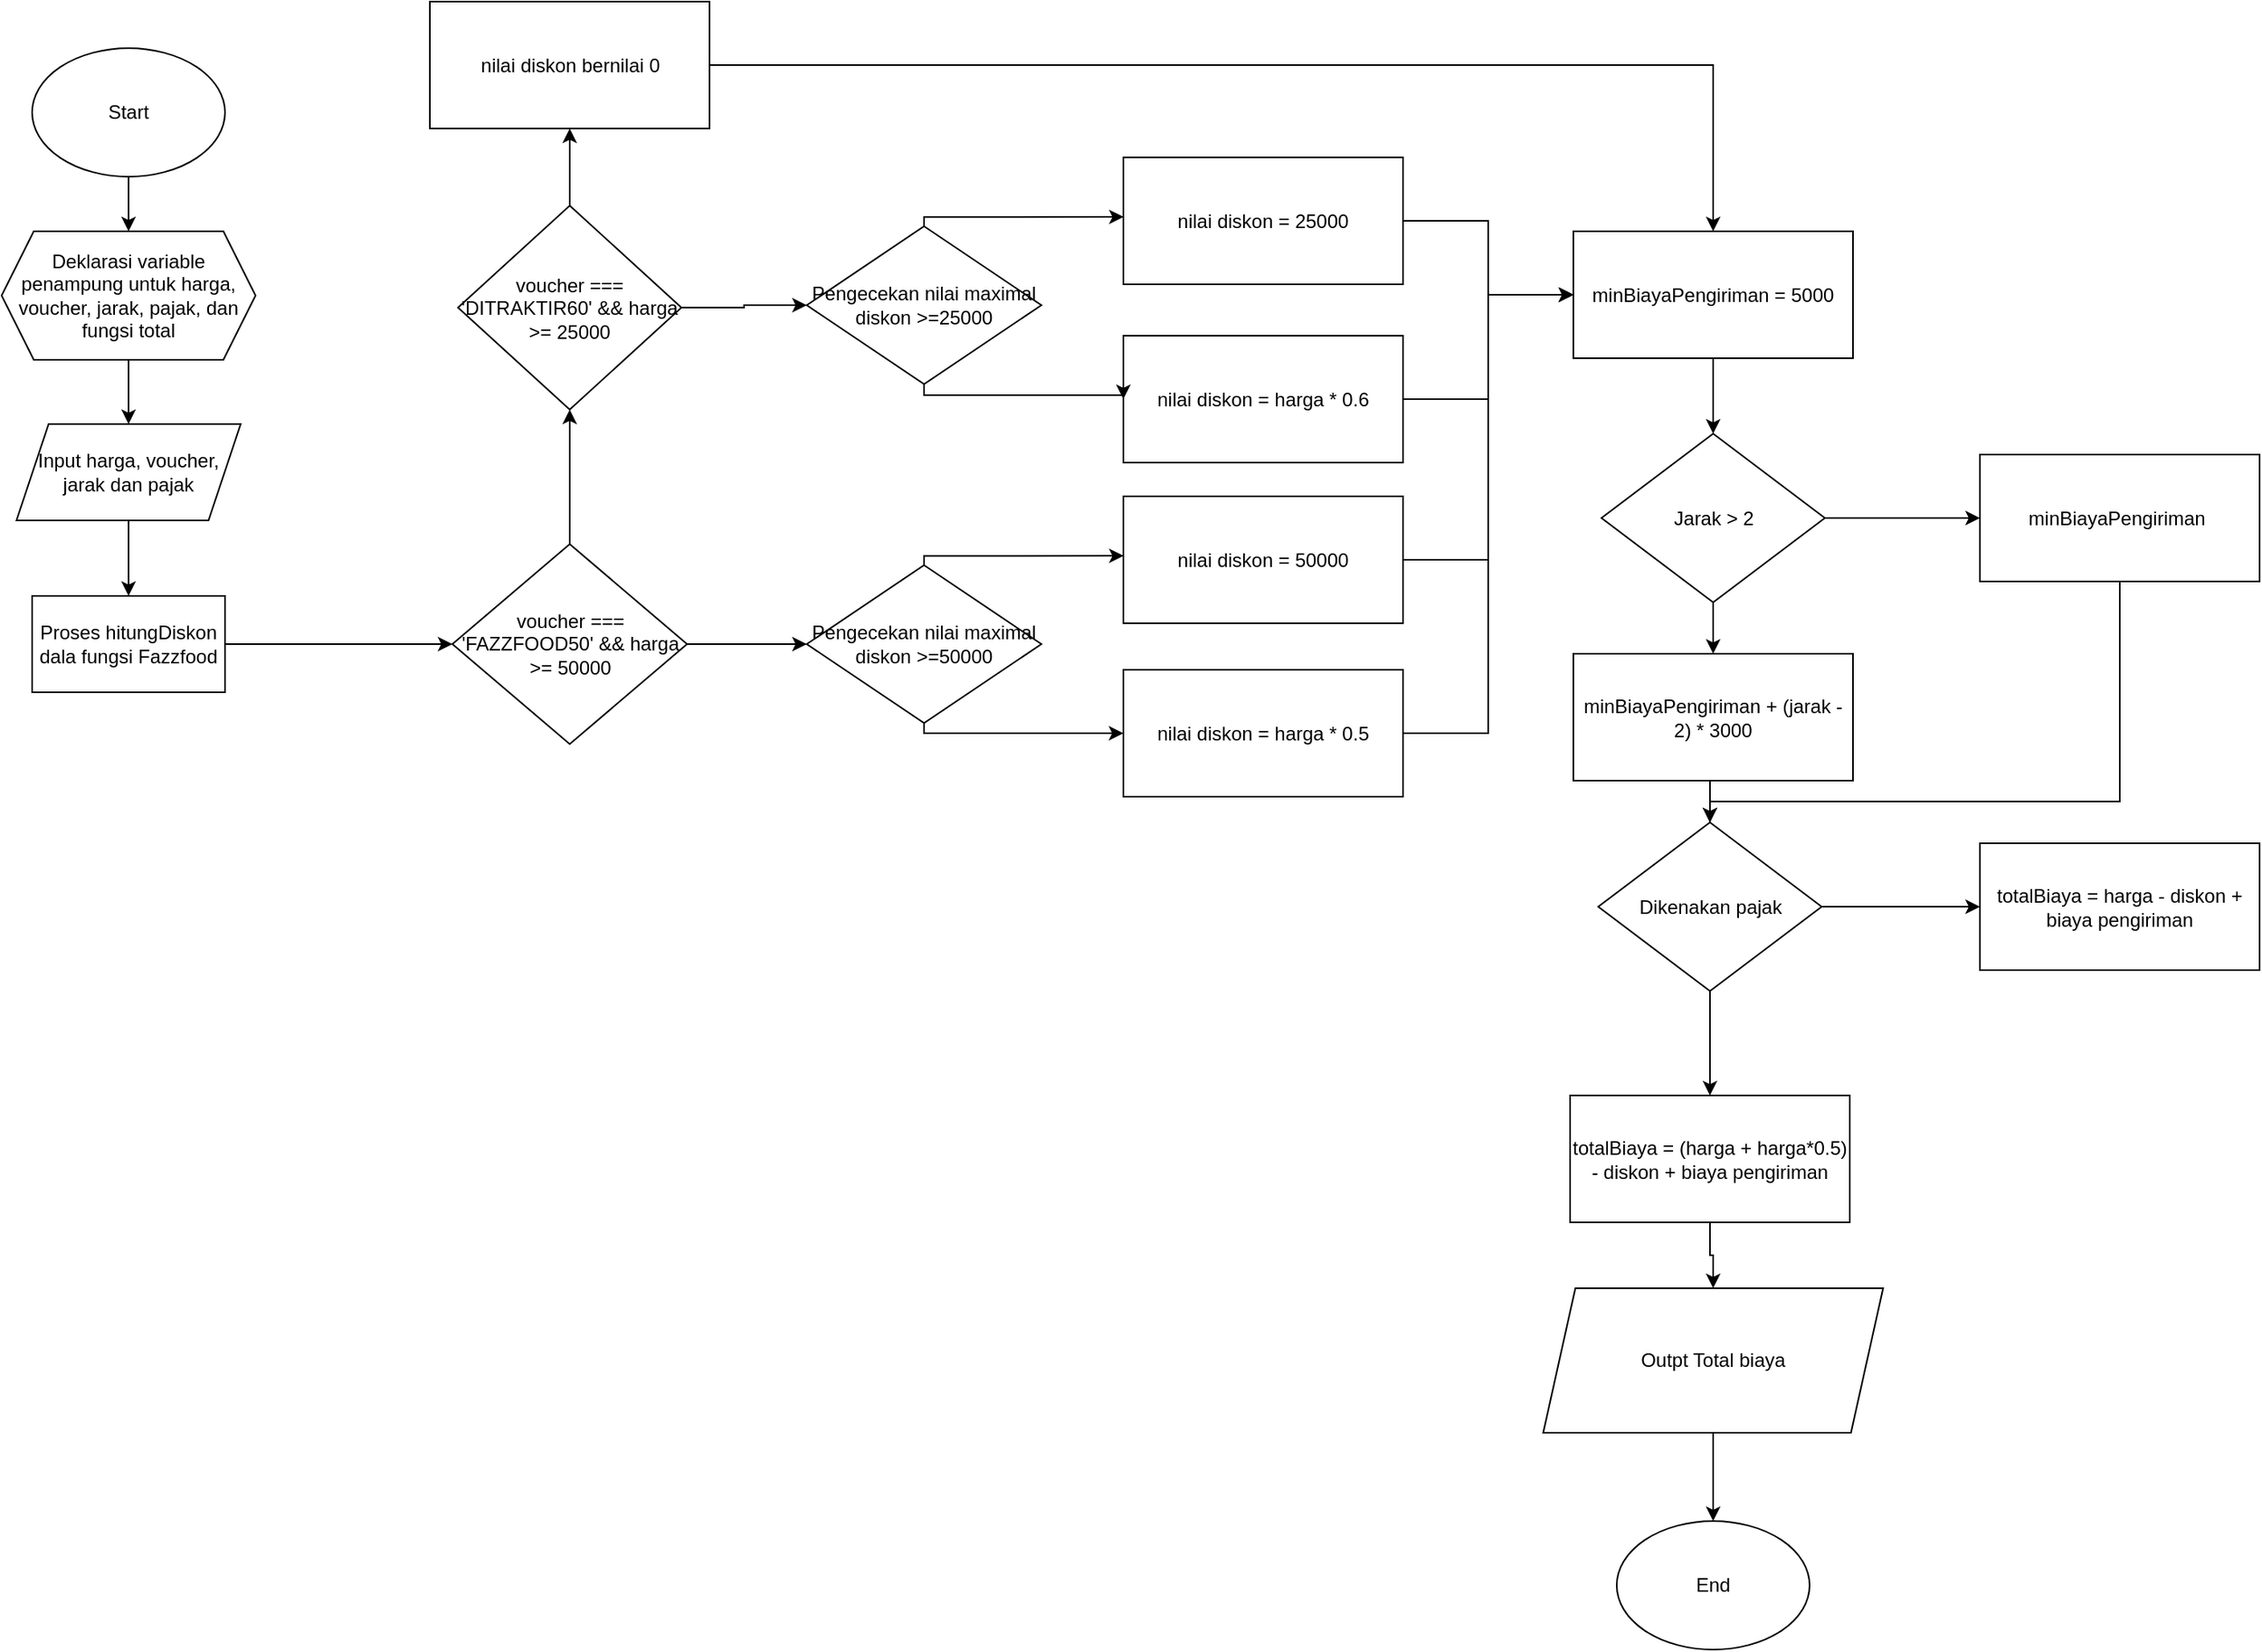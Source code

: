 <mxfile version="24.3.1" type="github">
  <diagram name="Page-1" id="Uo2u7tEG_lrzLejc6Ttq">
    <mxGraphModel dx="2836" dy="858" grid="0" gridSize="10" guides="1" tooltips="1" connect="1" arrows="1" fold="1" page="0" pageScale="1" pageWidth="850" pageHeight="1100" math="0" shadow="0">
      <root>
        <mxCell id="0" />
        <mxCell id="1" parent="0" />
        <mxCell id="35b_0dzXBRFAwwr3QzYx-32" style="edgeStyle=orthogonalEdgeStyle;rounded=0;orthogonalLoop=1;jettySize=auto;html=1;exitX=0.5;exitY=1;exitDx=0;exitDy=0;entryX=0.5;entryY=0;entryDx=0;entryDy=0;" edge="1" parent="1" source="rYIxd7MZFAvHpRsqJdDO-1" target="35b_0dzXBRFAwwr3QzYx-2">
          <mxGeometry relative="1" as="geometry" />
        </mxCell>
        <mxCell id="rYIxd7MZFAvHpRsqJdDO-1" value="Start" style="ellipse;whiteSpace=wrap;html=1;" parent="1" vertex="1">
          <mxGeometry x="-633" y="81" width="120" height="80" as="geometry" />
        </mxCell>
        <mxCell id="35b_0dzXBRFAwwr3QzYx-34" style="edgeStyle=orthogonalEdgeStyle;rounded=0;orthogonalLoop=1;jettySize=auto;html=1;exitX=0.5;exitY=1;exitDx=0;exitDy=0;entryX=0.5;entryY=0;entryDx=0;entryDy=0;" edge="1" parent="1" source="rYIxd7MZFAvHpRsqJdDO-2" target="35b_0dzXBRFAwwr3QzYx-3">
          <mxGeometry relative="1" as="geometry" />
        </mxCell>
        <mxCell id="rYIxd7MZFAvHpRsqJdDO-2" value="Input harga, voucher, jarak dan pajak" style="shape=parallelogram;perimeter=parallelogramPerimeter;whiteSpace=wrap;html=1;fixedSize=1;" parent="1" vertex="1">
          <mxGeometry x="-642.75" y="315" width="139.5" height="60" as="geometry" />
        </mxCell>
        <mxCell id="35b_0dzXBRFAwwr3QzYx-33" style="edgeStyle=orthogonalEdgeStyle;rounded=0;orthogonalLoop=1;jettySize=auto;html=1;exitX=0.5;exitY=1;exitDx=0;exitDy=0;entryX=0.5;entryY=0;entryDx=0;entryDy=0;" edge="1" parent="1" source="35b_0dzXBRFAwwr3QzYx-2" target="rYIxd7MZFAvHpRsqJdDO-2">
          <mxGeometry relative="1" as="geometry" />
        </mxCell>
        <mxCell id="35b_0dzXBRFAwwr3QzYx-2" value="Deklarasi variable penampung untuk harga, voucher, jarak, pajak, dan fungsi total" style="shape=hexagon;perimeter=hexagonPerimeter2;whiteSpace=wrap;html=1;fixedSize=1;" vertex="1" parent="1">
          <mxGeometry x="-652" y="195" width="158" height="80" as="geometry" />
        </mxCell>
        <mxCell id="35b_0dzXBRFAwwr3QzYx-35" style="edgeStyle=orthogonalEdgeStyle;rounded=0;orthogonalLoop=1;jettySize=auto;html=1;exitX=1;exitY=0.5;exitDx=0;exitDy=0;entryX=0;entryY=0.5;entryDx=0;entryDy=0;" edge="1" parent="1" source="35b_0dzXBRFAwwr3QzYx-3" target="35b_0dzXBRFAwwr3QzYx-7">
          <mxGeometry relative="1" as="geometry" />
        </mxCell>
        <mxCell id="35b_0dzXBRFAwwr3QzYx-3" value="Proses hitungDiskon dala fungsi Fazzfood" style="rounded=0;whiteSpace=wrap;html=1;" vertex="1" parent="1">
          <mxGeometry x="-633" y="422" width="120" height="60" as="geometry" />
        </mxCell>
        <mxCell id="35b_0dzXBRFAwwr3QzYx-37" style="edgeStyle=orthogonalEdgeStyle;rounded=0;orthogonalLoop=1;jettySize=auto;html=1;exitX=0.5;exitY=0;exitDx=0;exitDy=0;entryX=0.5;entryY=1;entryDx=0;entryDy=0;" edge="1" parent="1" source="35b_0dzXBRFAwwr3QzYx-4" target="35b_0dzXBRFAwwr3QzYx-8">
          <mxGeometry relative="1" as="geometry" />
        </mxCell>
        <mxCell id="35b_0dzXBRFAwwr3QzYx-47" style="edgeStyle=orthogonalEdgeStyle;rounded=0;orthogonalLoop=1;jettySize=auto;html=1;exitX=1;exitY=0.5;exitDx=0;exitDy=0;entryX=0;entryY=0.5;entryDx=0;entryDy=0;" edge="1" parent="1" source="35b_0dzXBRFAwwr3QzYx-4" target="35b_0dzXBRFAwwr3QzYx-45">
          <mxGeometry relative="1" as="geometry" />
        </mxCell>
        <mxCell id="35b_0dzXBRFAwwr3QzYx-4" value="voucher === &#39;DITRAKTIR60&#39; &amp;amp;&amp;amp; harga &amp;gt;= 25000" style="rhombus;whiteSpace=wrap;html=1;" vertex="1" parent="1">
          <mxGeometry x="-368" y="179" width="139" height="127" as="geometry" />
        </mxCell>
        <mxCell id="35b_0dzXBRFAwwr3QzYx-36" style="edgeStyle=orthogonalEdgeStyle;rounded=0;orthogonalLoop=1;jettySize=auto;html=1;exitX=0.5;exitY=0;exitDx=0;exitDy=0;entryX=0.5;entryY=1;entryDx=0;entryDy=0;" edge="1" parent="1" source="35b_0dzXBRFAwwr3QzYx-7" target="35b_0dzXBRFAwwr3QzYx-4">
          <mxGeometry relative="1" as="geometry" />
        </mxCell>
        <mxCell id="35b_0dzXBRFAwwr3QzYx-38" style="edgeStyle=orthogonalEdgeStyle;rounded=0;orthogonalLoop=1;jettySize=auto;html=1;exitX=1;exitY=0.5;exitDx=0;exitDy=0;entryX=0;entryY=0.5;entryDx=0;entryDy=0;" edge="1" parent="1" source="35b_0dzXBRFAwwr3QzYx-7" target="35b_0dzXBRFAwwr3QzYx-26">
          <mxGeometry relative="1" as="geometry" />
        </mxCell>
        <mxCell id="35b_0dzXBRFAwwr3QzYx-7" value="voucher === &#39;FAZZFOOD50&#39; &amp;amp;&amp;amp; harga &amp;gt;= 50000" style="rhombus;whiteSpace=wrap;html=1;" vertex="1" parent="1">
          <mxGeometry x="-371.5" y="389.75" width="146" height="124.5" as="geometry" />
        </mxCell>
        <mxCell id="35b_0dzXBRFAwwr3QzYx-53" style="edgeStyle=orthogonalEdgeStyle;rounded=0;orthogonalLoop=1;jettySize=auto;html=1;exitX=1;exitY=0.5;exitDx=0;exitDy=0;" edge="1" parent="1" source="35b_0dzXBRFAwwr3QzYx-8" target="35b_0dzXBRFAwwr3QzYx-14">
          <mxGeometry relative="1" as="geometry" />
        </mxCell>
        <mxCell id="35b_0dzXBRFAwwr3QzYx-8" value="nilai diskon bernilai 0" style="rounded=0;whiteSpace=wrap;html=1;" vertex="1" parent="1">
          <mxGeometry x="-385.5" y="52" width="174" height="79" as="geometry" />
        </mxCell>
        <mxCell id="35b_0dzXBRFAwwr3QzYx-58" style="edgeStyle=orthogonalEdgeStyle;rounded=0;orthogonalLoop=1;jettySize=auto;html=1;exitX=1;exitY=0.5;exitDx=0;exitDy=0;entryX=0;entryY=0.5;entryDx=0;entryDy=0;" edge="1" parent="1" source="35b_0dzXBRFAwwr3QzYx-9" target="35b_0dzXBRFAwwr3QzYx-14">
          <mxGeometry relative="1" as="geometry" />
        </mxCell>
        <mxCell id="35b_0dzXBRFAwwr3QzYx-9" value="nilai diskon = 50000" style="rounded=0;whiteSpace=wrap;html=1;" vertex="1" parent="1">
          <mxGeometry x="46" y="360" width="174" height="79" as="geometry" />
        </mxCell>
        <mxCell id="35b_0dzXBRFAwwr3QzYx-59" style="edgeStyle=orthogonalEdgeStyle;rounded=0;orthogonalLoop=1;jettySize=auto;html=1;exitX=1;exitY=0.5;exitDx=0;exitDy=0;entryX=0;entryY=0.5;entryDx=0;entryDy=0;" edge="1" parent="1" source="35b_0dzXBRFAwwr3QzYx-10" target="35b_0dzXBRFAwwr3QzYx-14">
          <mxGeometry relative="1" as="geometry" />
        </mxCell>
        <mxCell id="35b_0dzXBRFAwwr3QzYx-10" value="nilai diskon = harga * 0.5" style="rounded=0;whiteSpace=wrap;html=1;" vertex="1" parent="1">
          <mxGeometry x="46" y="468" width="174" height="79" as="geometry" />
        </mxCell>
        <mxCell id="35b_0dzXBRFAwwr3QzYx-60" style="edgeStyle=orthogonalEdgeStyle;rounded=0;orthogonalLoop=1;jettySize=auto;html=1;exitX=0.5;exitY=1;exitDx=0;exitDy=0;entryX=0.5;entryY=0;entryDx=0;entryDy=0;" edge="1" parent="1" source="35b_0dzXBRFAwwr3QzYx-14" target="35b_0dzXBRFAwwr3QzYx-52">
          <mxGeometry relative="1" as="geometry" />
        </mxCell>
        <mxCell id="35b_0dzXBRFAwwr3QzYx-14" value="minBiayaPengiriman = 5000" style="rounded=0;whiteSpace=wrap;html=1;" vertex="1" parent="1">
          <mxGeometry x="326" y="195" width="174" height="79" as="geometry" />
        </mxCell>
        <mxCell id="35b_0dzXBRFAwwr3QzYx-67" style="edgeStyle=orthogonalEdgeStyle;rounded=0;orthogonalLoop=1;jettySize=auto;html=1;exitX=1;exitY=0.5;exitDx=0;exitDy=0;entryX=0;entryY=0.5;entryDx=0;entryDy=0;" edge="1" parent="1" source="35b_0dzXBRFAwwr3QzYx-15" target="35b_0dzXBRFAwwr3QzYx-16">
          <mxGeometry relative="1" as="geometry" />
        </mxCell>
        <mxCell id="35b_0dzXBRFAwwr3QzYx-68" style="edgeStyle=orthogonalEdgeStyle;rounded=0;orthogonalLoop=1;jettySize=auto;html=1;exitX=0.5;exitY=1;exitDx=0;exitDy=0;entryX=0.5;entryY=0;entryDx=0;entryDy=0;" edge="1" parent="1" source="35b_0dzXBRFAwwr3QzYx-15" target="35b_0dzXBRFAwwr3QzYx-17">
          <mxGeometry relative="1" as="geometry" />
        </mxCell>
        <mxCell id="35b_0dzXBRFAwwr3QzYx-15" value="Dikenakan pajak" style="rhombus;whiteSpace=wrap;html=1;" vertex="1" parent="1">
          <mxGeometry x="341.5" y="563" width="139" height="105" as="geometry" />
        </mxCell>
        <mxCell id="35b_0dzXBRFAwwr3QzYx-16" value="totalBiaya = harga - diskon + biaya pengiriman" style="rounded=0;whiteSpace=wrap;html=1;" vertex="1" parent="1">
          <mxGeometry x="579" y="576" width="174" height="79" as="geometry" />
        </mxCell>
        <mxCell id="35b_0dzXBRFAwwr3QzYx-69" style="edgeStyle=orthogonalEdgeStyle;rounded=0;orthogonalLoop=1;jettySize=auto;html=1;exitX=0.5;exitY=1;exitDx=0;exitDy=0;entryX=0.5;entryY=0;entryDx=0;entryDy=0;" edge="1" parent="1" source="35b_0dzXBRFAwwr3QzYx-17" target="35b_0dzXBRFAwwr3QzYx-22">
          <mxGeometry relative="1" as="geometry" />
        </mxCell>
        <mxCell id="35b_0dzXBRFAwwr3QzYx-17" value="totalBiaya = (harga + harga*0.5) - diskon + biaya pengiriman" style="rounded=0;whiteSpace=wrap;html=1;" vertex="1" parent="1">
          <mxGeometry x="324" y="733" width="174" height="79" as="geometry" />
        </mxCell>
        <mxCell id="35b_0dzXBRFAwwr3QzYx-70" style="edgeStyle=orthogonalEdgeStyle;rounded=0;orthogonalLoop=1;jettySize=auto;html=1;exitX=0.5;exitY=1;exitDx=0;exitDy=0;entryX=0.5;entryY=0;entryDx=0;entryDy=0;" edge="1" parent="1" source="35b_0dzXBRFAwwr3QzYx-22" target="35b_0dzXBRFAwwr3QzYx-23">
          <mxGeometry relative="1" as="geometry" />
        </mxCell>
        <mxCell id="35b_0dzXBRFAwwr3QzYx-22" value="Outpt Total biaya" style="shape=parallelogram;perimeter=parallelogramPerimeter;whiteSpace=wrap;html=1;fixedSize=1;" vertex="1" parent="1">
          <mxGeometry x="307.25" y="853" width="211.5" height="90" as="geometry" />
        </mxCell>
        <mxCell id="35b_0dzXBRFAwwr3QzYx-23" value="End" style="ellipse;whiteSpace=wrap;html=1;" vertex="1" parent="1">
          <mxGeometry x="353" y="998" width="120" height="80" as="geometry" />
        </mxCell>
        <mxCell id="35b_0dzXBRFAwwr3QzYx-40" style="edgeStyle=orthogonalEdgeStyle;rounded=0;orthogonalLoop=1;jettySize=auto;html=1;exitX=0.5;exitY=1;exitDx=0;exitDy=0;entryX=0;entryY=0.5;entryDx=0;entryDy=0;" edge="1" parent="1" source="35b_0dzXBRFAwwr3QzYx-26" target="35b_0dzXBRFAwwr3QzYx-10">
          <mxGeometry relative="1" as="geometry">
            <Array as="points">
              <mxPoint x="-78" y="508" />
            </Array>
          </mxGeometry>
        </mxCell>
        <mxCell id="35b_0dzXBRFAwwr3QzYx-26" value="Pengecekan nilai maximal diskon &amp;gt;=50000" style="rhombus;whiteSpace=wrap;html=1;" vertex="1" parent="1">
          <mxGeometry x="-151" y="402.88" width="146" height="98.25" as="geometry" />
        </mxCell>
        <mxCell id="35b_0dzXBRFAwwr3QzYx-39" style="edgeStyle=orthogonalEdgeStyle;rounded=0;orthogonalLoop=1;jettySize=auto;html=1;exitX=0.5;exitY=0;exitDx=0;exitDy=0;entryX=0.001;entryY=0.469;entryDx=0;entryDy=0;entryPerimeter=0;" edge="1" parent="1" source="35b_0dzXBRFAwwr3QzYx-26" target="35b_0dzXBRFAwwr3QzYx-9">
          <mxGeometry relative="1" as="geometry">
            <Array as="points">
              <mxPoint x="-78" y="397" />
            </Array>
          </mxGeometry>
        </mxCell>
        <mxCell id="35b_0dzXBRFAwwr3QzYx-54" style="edgeStyle=orthogonalEdgeStyle;rounded=0;orthogonalLoop=1;jettySize=auto;html=1;exitX=1;exitY=0.5;exitDx=0;exitDy=0;" edge="1" parent="1" source="35b_0dzXBRFAwwr3QzYx-42" target="35b_0dzXBRFAwwr3QzYx-14">
          <mxGeometry relative="1" as="geometry" />
        </mxCell>
        <mxCell id="35b_0dzXBRFAwwr3QzYx-42" value="nilai diskon = 25000" style="rounded=0;whiteSpace=wrap;html=1;" vertex="1" parent="1">
          <mxGeometry x="46" y="149" width="174" height="79" as="geometry" />
        </mxCell>
        <mxCell id="35b_0dzXBRFAwwr3QzYx-56" style="edgeStyle=orthogonalEdgeStyle;rounded=0;orthogonalLoop=1;jettySize=auto;html=1;exitX=1;exitY=0.5;exitDx=0;exitDy=0;" edge="1" parent="1" source="35b_0dzXBRFAwwr3QzYx-43" target="35b_0dzXBRFAwwr3QzYx-14">
          <mxGeometry relative="1" as="geometry" />
        </mxCell>
        <mxCell id="35b_0dzXBRFAwwr3QzYx-43" value="nilai diskon = harga * 0.6" style="rounded=0;whiteSpace=wrap;html=1;" vertex="1" parent="1">
          <mxGeometry x="46" y="260" width="174" height="79" as="geometry" />
        </mxCell>
        <mxCell id="35b_0dzXBRFAwwr3QzYx-44" style="edgeStyle=orthogonalEdgeStyle;rounded=0;orthogonalLoop=1;jettySize=auto;html=1;exitX=0.5;exitY=1;exitDx=0;exitDy=0;entryX=0;entryY=0.5;entryDx=0;entryDy=0;" edge="1" source="35b_0dzXBRFAwwr3QzYx-45" target="35b_0dzXBRFAwwr3QzYx-43" parent="1">
          <mxGeometry relative="1" as="geometry">
            <Array as="points">
              <mxPoint x="-78" y="297" />
            </Array>
          </mxGeometry>
        </mxCell>
        <mxCell id="35b_0dzXBRFAwwr3QzYx-45" value="Pengecekan nilai maximal diskon &amp;gt;=25000" style="rhombus;whiteSpace=wrap;html=1;" vertex="1" parent="1">
          <mxGeometry x="-151" y="191.88" width="146" height="98.25" as="geometry" />
        </mxCell>
        <mxCell id="35b_0dzXBRFAwwr3QzYx-46" style="edgeStyle=orthogonalEdgeStyle;rounded=0;orthogonalLoop=1;jettySize=auto;html=1;exitX=0.5;exitY=0;exitDx=0;exitDy=0;entryX=0.001;entryY=0.469;entryDx=0;entryDy=0;entryPerimeter=0;" edge="1" source="35b_0dzXBRFAwwr3QzYx-45" target="35b_0dzXBRFAwwr3QzYx-42" parent="1">
          <mxGeometry relative="1" as="geometry">
            <Array as="points">
              <mxPoint x="-78" y="186" />
            </Array>
          </mxGeometry>
        </mxCell>
        <mxCell id="35b_0dzXBRFAwwr3QzYx-62" style="edgeStyle=orthogonalEdgeStyle;rounded=0;orthogonalLoop=1;jettySize=auto;html=1;exitX=1;exitY=0.5;exitDx=0;exitDy=0;entryX=0;entryY=0.5;entryDx=0;entryDy=0;" edge="1" parent="1" source="35b_0dzXBRFAwwr3QzYx-52" target="35b_0dzXBRFAwwr3QzYx-61">
          <mxGeometry relative="1" as="geometry" />
        </mxCell>
        <mxCell id="35b_0dzXBRFAwwr3QzYx-64" style="edgeStyle=orthogonalEdgeStyle;rounded=0;orthogonalLoop=1;jettySize=auto;html=1;exitX=0.5;exitY=1;exitDx=0;exitDy=0;entryX=0.5;entryY=0;entryDx=0;entryDy=0;" edge="1" parent="1" source="35b_0dzXBRFAwwr3QzYx-52" target="35b_0dzXBRFAwwr3QzYx-63">
          <mxGeometry relative="1" as="geometry" />
        </mxCell>
        <mxCell id="35b_0dzXBRFAwwr3QzYx-52" value="Jarak &amp;gt; 2" style="rhombus;whiteSpace=wrap;html=1;" vertex="1" parent="1">
          <mxGeometry x="343.5" y="321" width="139" height="105" as="geometry" />
        </mxCell>
        <mxCell id="35b_0dzXBRFAwwr3QzYx-66" style="edgeStyle=orthogonalEdgeStyle;rounded=0;orthogonalLoop=1;jettySize=auto;html=1;exitX=0.5;exitY=1;exitDx=0;exitDy=0;entryX=0.5;entryY=0;entryDx=0;entryDy=0;" edge="1" parent="1" source="35b_0dzXBRFAwwr3QzYx-61" target="35b_0dzXBRFAwwr3QzYx-15">
          <mxGeometry relative="1" as="geometry">
            <Array as="points">
              <mxPoint x="666" y="550" />
              <mxPoint x="411" y="550" />
            </Array>
          </mxGeometry>
        </mxCell>
        <mxCell id="35b_0dzXBRFAwwr3QzYx-61" value="minBiayaPengiriman&amp;nbsp;" style="rounded=0;whiteSpace=wrap;html=1;" vertex="1" parent="1">
          <mxGeometry x="579" y="334" width="174" height="79" as="geometry" />
        </mxCell>
        <mxCell id="35b_0dzXBRFAwwr3QzYx-65" style="edgeStyle=orthogonalEdgeStyle;rounded=0;orthogonalLoop=1;jettySize=auto;html=1;exitX=0.5;exitY=1;exitDx=0;exitDy=0;entryX=0.5;entryY=0;entryDx=0;entryDy=0;" edge="1" parent="1" source="35b_0dzXBRFAwwr3QzYx-63" target="35b_0dzXBRFAwwr3QzYx-15">
          <mxGeometry relative="1" as="geometry" />
        </mxCell>
        <mxCell id="35b_0dzXBRFAwwr3QzYx-63" value="minBiayaPengiriman + (jarak - 2) * 3000" style="rounded=0;whiteSpace=wrap;html=1;" vertex="1" parent="1">
          <mxGeometry x="326" y="458" width="174" height="79" as="geometry" />
        </mxCell>
      </root>
    </mxGraphModel>
  </diagram>
</mxfile>
